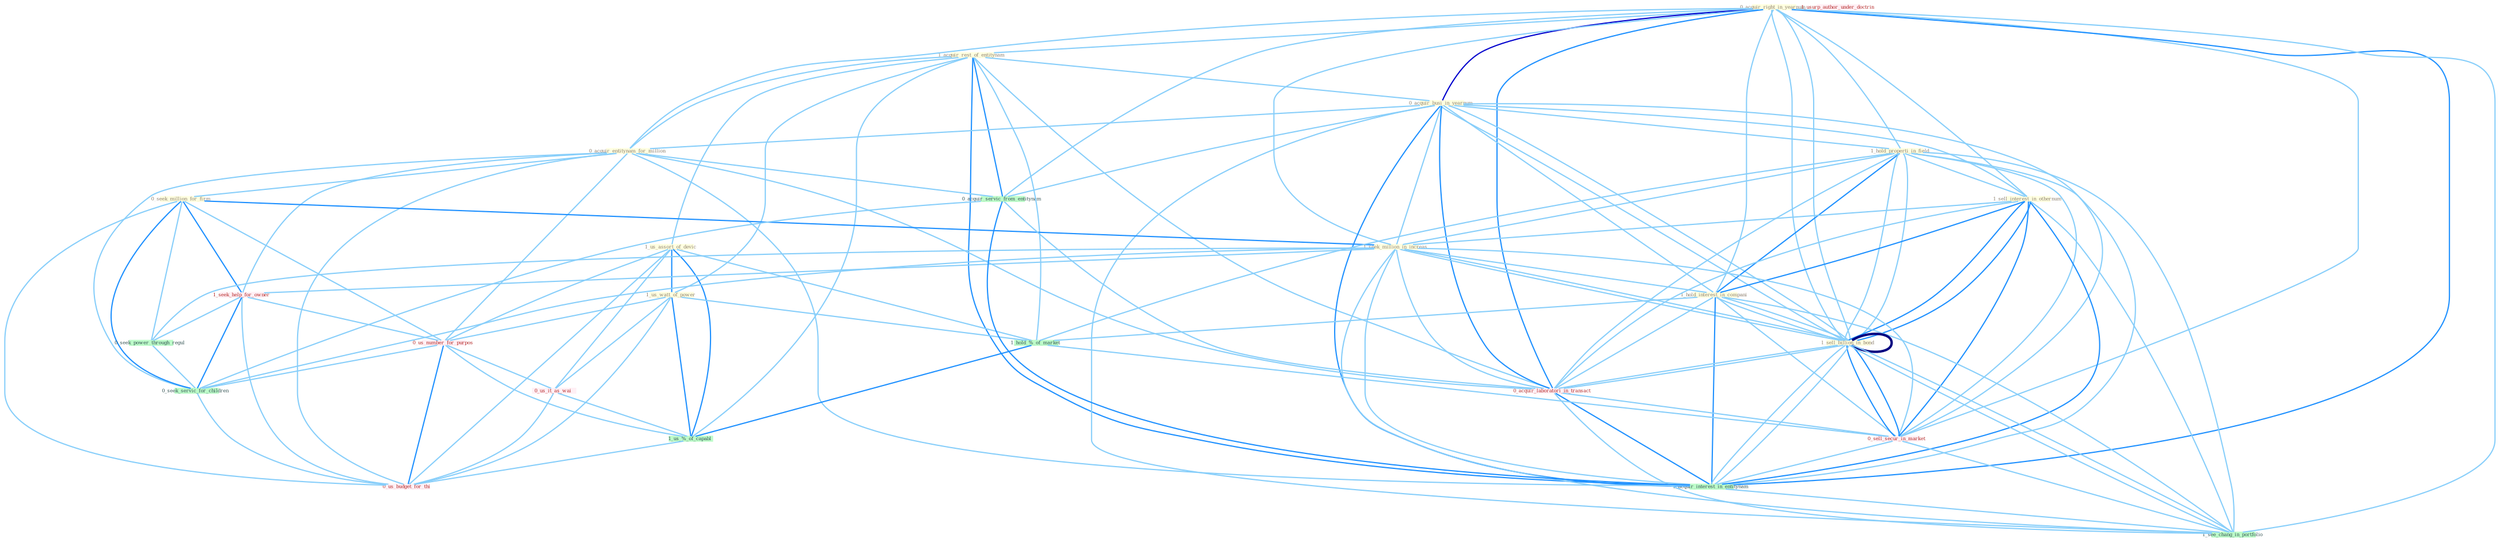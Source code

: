 Graph G{ 
    node
    [shape=polygon,style=filled,width=.5,height=.06,color="#BDFCC9",fixedsize=true,fontsize=4,
    fontcolor="#2f4f4f"];
    {node
    [color="#ffffe0", fontcolor="#8b7d6b"] "0_acquir_right_in_yearnum " "1_acquir_rest_of_entitynam " "1_us_assort_of_devic " "1_us_watt_of_power " "0_acquir_busi_in_yearnum " "0_acquir_entitynam_for_million " "0_seek_million_for_firm " "1_hold_properti_in_field " "1_sell_interest_in_othernum " "1_seek_million_in_increas " "1_hold_interest_in_compani " "1_sell_billion_in_bond "}
{node [color="#fff0f5", fontcolor="#b22222"] "1_seek_help_for_owner " "0_us_number_for_purpos " "0_acquir_laboratori_in_transact " "0_us_it_as_wai " "1_usurp_author_under_doctrin " "0_sell_secur_in_market " "0_us_budget_for_thi "}
edge [color="#B0E2FF"];

	"0_acquir_right_in_yearnum " -- "1_acquir_rest_of_entitynam " [w="1", color="#87cefa" ];
	"0_acquir_right_in_yearnum " -- "0_acquir_busi_in_yearnum " [w="3", color="#0000cd" , len=0.6];
	"0_acquir_right_in_yearnum " -- "0_acquir_entitynam_for_million " [w="1", color="#87cefa" ];
	"0_acquir_right_in_yearnum " -- "1_hold_properti_in_field " [w="1", color="#87cefa" ];
	"0_acquir_right_in_yearnum " -- "1_sell_interest_in_othernum " [w="1", color="#87cefa" ];
	"0_acquir_right_in_yearnum " -- "1_seek_million_in_increas " [w="1", color="#87cefa" ];
	"0_acquir_right_in_yearnum " -- "1_hold_interest_in_compani " [w="1", color="#87cefa" ];
	"0_acquir_right_in_yearnum " -- "1_sell_billion_in_bond " [w="1", color="#87cefa" ];
	"0_acquir_right_in_yearnum " -- "0_acquir_servic_from_entitynam " [w="1", color="#87cefa" ];
	"0_acquir_right_in_yearnum " -- "0_acquir_laboratori_in_transact " [w="2", color="#1e90ff" , len=0.8];
	"0_acquir_right_in_yearnum " -- "1_sell_billion_in_bond " [w="1", color="#87cefa" ];
	"0_acquir_right_in_yearnum " -- "0_sell_secur_in_market " [w="1", color="#87cefa" ];
	"0_acquir_right_in_yearnum " -- "1_acquir_interest_in_entitynam " [w="2", color="#1e90ff" , len=0.8];
	"0_acquir_right_in_yearnum " -- "1_see_chang_in_portfolio " [w="1", color="#87cefa" ];
	"1_acquir_rest_of_entitynam " -- "1_us_assort_of_devic " [w="1", color="#87cefa" ];
	"1_acquir_rest_of_entitynam " -- "1_us_watt_of_power " [w="1", color="#87cefa" ];
	"1_acquir_rest_of_entitynam " -- "0_acquir_busi_in_yearnum " [w="1", color="#87cefa" ];
	"1_acquir_rest_of_entitynam " -- "0_acquir_entitynam_for_million " [w="1", color="#87cefa" ];
	"1_acquir_rest_of_entitynam " -- "0_acquir_servic_from_entitynam " [w="2", color="#1e90ff" , len=0.8];
	"1_acquir_rest_of_entitynam " -- "1_hold_%_of_market " [w="1", color="#87cefa" ];
	"1_acquir_rest_of_entitynam " -- "0_acquir_laboratori_in_transact " [w="1", color="#87cefa" ];
	"1_acquir_rest_of_entitynam " -- "1_us_%_of_capabl " [w="1", color="#87cefa" ];
	"1_acquir_rest_of_entitynam " -- "1_acquir_interest_in_entitynam " [w="2", color="#1e90ff" , len=0.8];
	"1_us_assort_of_devic " -- "1_us_watt_of_power " [w="2", color="#1e90ff" , len=0.8];
	"1_us_assort_of_devic " -- "1_hold_%_of_market " [w="1", color="#87cefa" ];
	"1_us_assort_of_devic " -- "0_us_number_for_purpos " [w="1", color="#87cefa" ];
	"1_us_assort_of_devic " -- "0_us_it_as_wai " [w="1", color="#87cefa" ];
	"1_us_assort_of_devic " -- "1_us_%_of_capabl " [w="2", color="#1e90ff" , len=0.8];
	"1_us_assort_of_devic " -- "0_us_budget_for_thi " [w="1", color="#87cefa" ];
	"1_us_watt_of_power " -- "1_hold_%_of_market " [w="1", color="#87cefa" ];
	"1_us_watt_of_power " -- "0_us_number_for_purpos " [w="1", color="#87cefa" ];
	"1_us_watt_of_power " -- "0_us_it_as_wai " [w="1", color="#87cefa" ];
	"1_us_watt_of_power " -- "1_us_%_of_capabl " [w="2", color="#1e90ff" , len=0.8];
	"1_us_watt_of_power " -- "0_us_budget_for_thi " [w="1", color="#87cefa" ];
	"0_acquir_busi_in_yearnum " -- "0_acquir_entitynam_for_million " [w="1", color="#87cefa" ];
	"0_acquir_busi_in_yearnum " -- "1_hold_properti_in_field " [w="1", color="#87cefa" ];
	"0_acquir_busi_in_yearnum " -- "1_sell_interest_in_othernum " [w="1", color="#87cefa" ];
	"0_acquir_busi_in_yearnum " -- "1_seek_million_in_increas " [w="1", color="#87cefa" ];
	"0_acquir_busi_in_yearnum " -- "1_hold_interest_in_compani " [w="1", color="#87cefa" ];
	"0_acquir_busi_in_yearnum " -- "1_sell_billion_in_bond " [w="1", color="#87cefa" ];
	"0_acquir_busi_in_yearnum " -- "0_acquir_servic_from_entitynam " [w="1", color="#87cefa" ];
	"0_acquir_busi_in_yearnum " -- "0_acquir_laboratori_in_transact " [w="2", color="#1e90ff" , len=0.8];
	"0_acquir_busi_in_yearnum " -- "1_sell_billion_in_bond " [w="1", color="#87cefa" ];
	"0_acquir_busi_in_yearnum " -- "0_sell_secur_in_market " [w="1", color="#87cefa" ];
	"0_acquir_busi_in_yearnum " -- "1_acquir_interest_in_entitynam " [w="2", color="#1e90ff" , len=0.8];
	"0_acquir_busi_in_yearnum " -- "1_see_chang_in_portfolio " [w="1", color="#87cefa" ];
	"0_acquir_entitynam_for_million " -- "0_seek_million_for_firm " [w="1", color="#87cefa" ];
	"0_acquir_entitynam_for_million " -- "1_seek_help_for_owner " [w="1", color="#87cefa" ];
	"0_acquir_entitynam_for_million " -- "0_acquir_servic_from_entitynam " [w="1", color="#87cefa" ];
	"0_acquir_entitynam_for_million " -- "0_us_number_for_purpos " [w="1", color="#87cefa" ];
	"0_acquir_entitynam_for_million " -- "0_acquir_laboratori_in_transact " [w="1", color="#87cefa" ];
	"0_acquir_entitynam_for_million " -- "1_acquir_interest_in_entitynam " [w="1", color="#87cefa" ];
	"0_acquir_entitynam_for_million " -- "0_seek_servic_for_children " [w="1", color="#87cefa" ];
	"0_acquir_entitynam_for_million " -- "0_us_budget_for_thi " [w="1", color="#87cefa" ];
	"0_seek_million_for_firm " -- "1_seek_million_in_increas " [w="2", color="#1e90ff" , len=0.8];
	"0_seek_million_for_firm " -- "1_seek_help_for_owner " [w="2", color="#1e90ff" , len=0.8];
	"0_seek_million_for_firm " -- "0_seek_power_through_regul " [w="1", color="#87cefa" ];
	"0_seek_million_for_firm " -- "0_us_number_for_purpos " [w="1", color="#87cefa" ];
	"0_seek_million_for_firm " -- "0_seek_servic_for_children " [w="2", color="#1e90ff" , len=0.8];
	"0_seek_million_for_firm " -- "0_us_budget_for_thi " [w="1", color="#87cefa" ];
	"1_hold_properti_in_field " -- "1_sell_interest_in_othernum " [w="1", color="#87cefa" ];
	"1_hold_properti_in_field " -- "1_seek_million_in_increas " [w="1", color="#87cefa" ];
	"1_hold_properti_in_field " -- "1_hold_interest_in_compani " [w="2", color="#1e90ff" , len=0.8];
	"1_hold_properti_in_field " -- "1_sell_billion_in_bond " [w="1", color="#87cefa" ];
	"1_hold_properti_in_field " -- "1_hold_%_of_market " [w="1", color="#87cefa" ];
	"1_hold_properti_in_field " -- "0_acquir_laboratori_in_transact " [w="1", color="#87cefa" ];
	"1_hold_properti_in_field " -- "1_sell_billion_in_bond " [w="1", color="#87cefa" ];
	"1_hold_properti_in_field " -- "0_sell_secur_in_market " [w="1", color="#87cefa" ];
	"1_hold_properti_in_field " -- "1_acquir_interest_in_entitynam " [w="1", color="#87cefa" ];
	"1_hold_properti_in_field " -- "1_see_chang_in_portfolio " [w="1", color="#87cefa" ];
	"1_sell_interest_in_othernum " -- "1_seek_million_in_increas " [w="1", color="#87cefa" ];
	"1_sell_interest_in_othernum " -- "1_hold_interest_in_compani " [w="2", color="#1e90ff" , len=0.8];
	"1_sell_interest_in_othernum " -- "1_sell_billion_in_bond " [w="2", color="#1e90ff" , len=0.8];
	"1_sell_interest_in_othernum " -- "0_acquir_laboratori_in_transact " [w="1", color="#87cefa" ];
	"1_sell_interest_in_othernum " -- "1_sell_billion_in_bond " [w="2", color="#1e90ff" , len=0.8];
	"1_sell_interest_in_othernum " -- "0_sell_secur_in_market " [w="2", color="#1e90ff" , len=0.8];
	"1_sell_interest_in_othernum " -- "1_acquir_interest_in_entitynam " [w="2", color="#1e90ff" , len=0.8];
	"1_sell_interest_in_othernum " -- "1_see_chang_in_portfolio " [w="1", color="#87cefa" ];
	"1_seek_million_in_increas " -- "1_hold_interest_in_compani " [w="1", color="#87cefa" ];
	"1_seek_million_in_increas " -- "1_sell_billion_in_bond " [w="1", color="#87cefa" ];
	"1_seek_million_in_increas " -- "1_seek_help_for_owner " [w="1", color="#87cefa" ];
	"1_seek_million_in_increas " -- "0_seek_power_through_regul " [w="1", color="#87cefa" ];
	"1_seek_million_in_increas " -- "0_acquir_laboratori_in_transact " [w="1", color="#87cefa" ];
	"1_seek_million_in_increas " -- "1_sell_billion_in_bond " [w="1", color="#87cefa" ];
	"1_seek_million_in_increas " -- "0_sell_secur_in_market " [w="1", color="#87cefa" ];
	"1_seek_million_in_increas " -- "1_acquir_interest_in_entitynam " [w="1", color="#87cefa" ];
	"1_seek_million_in_increas " -- "0_seek_servic_for_children " [w="1", color="#87cefa" ];
	"1_seek_million_in_increas " -- "1_see_chang_in_portfolio " [w="1", color="#87cefa" ];
	"1_hold_interest_in_compani " -- "1_sell_billion_in_bond " [w="1", color="#87cefa" ];
	"1_hold_interest_in_compani " -- "1_hold_%_of_market " [w="1", color="#87cefa" ];
	"1_hold_interest_in_compani " -- "0_acquir_laboratori_in_transact " [w="1", color="#87cefa" ];
	"1_hold_interest_in_compani " -- "1_sell_billion_in_bond " [w="1", color="#87cefa" ];
	"1_hold_interest_in_compani " -- "0_sell_secur_in_market " [w="1", color="#87cefa" ];
	"1_hold_interest_in_compani " -- "1_acquir_interest_in_entitynam " [w="2", color="#1e90ff" , len=0.8];
	"1_hold_interest_in_compani " -- "1_see_chang_in_portfolio " [w="1", color="#87cefa" ];
	"1_sell_billion_in_bond " -- "0_acquir_laboratori_in_transact " [w="1", color="#87cefa" ];
	"1_sell_billion_in_bond " -- "1_sell_billion_in_bond " [w="4", style=bold, color="#000080", len=0.4];
	"1_sell_billion_in_bond " -- "0_sell_secur_in_market " [w="2", color="#1e90ff" , len=0.8];
	"1_sell_billion_in_bond " -- "1_acquir_interest_in_entitynam " [w="1", color="#87cefa" ];
	"1_sell_billion_in_bond " -- "1_see_chang_in_portfolio " [w="1", color="#87cefa" ];
	"1_seek_help_for_owner " -- "0_seek_power_through_regul " [w="1", color="#87cefa" ];
	"1_seek_help_for_owner " -- "0_us_number_for_purpos " [w="1", color="#87cefa" ];
	"1_seek_help_for_owner " -- "0_seek_servic_for_children " [w="2", color="#1e90ff" , len=0.8];
	"1_seek_help_for_owner " -- "0_us_budget_for_thi " [w="1", color="#87cefa" ];
	"0_acquir_servic_from_entitynam " -- "0_acquir_laboratori_in_transact " [w="1", color="#87cefa" ];
	"0_acquir_servic_from_entitynam " -- "1_acquir_interest_in_entitynam " [w="2", color="#1e90ff" , len=0.8];
	"0_acquir_servic_from_entitynam " -- "0_seek_servic_for_children " [w="1", color="#87cefa" ];
	"1_hold_%_of_market " -- "1_us_%_of_capabl " [w="2", color="#1e90ff" , len=0.8];
	"1_hold_%_of_market " -- "0_sell_secur_in_market " [w="1", color="#87cefa" ];
	"0_seek_power_through_regul " -- "0_seek_servic_for_children " [w="1", color="#87cefa" ];
	"0_us_number_for_purpos " -- "0_us_it_as_wai " [w="1", color="#87cefa" ];
	"0_us_number_for_purpos " -- "1_us_%_of_capabl " [w="1", color="#87cefa" ];
	"0_us_number_for_purpos " -- "0_seek_servic_for_children " [w="1", color="#87cefa" ];
	"0_us_number_for_purpos " -- "0_us_budget_for_thi " [w="2", color="#1e90ff" , len=0.8];
	"0_acquir_laboratori_in_transact " -- "1_sell_billion_in_bond " [w="1", color="#87cefa" ];
	"0_acquir_laboratori_in_transact " -- "0_sell_secur_in_market " [w="1", color="#87cefa" ];
	"0_acquir_laboratori_in_transact " -- "1_acquir_interest_in_entitynam " [w="2", color="#1e90ff" , len=0.8];
	"0_acquir_laboratori_in_transact " -- "1_see_chang_in_portfolio " [w="1", color="#87cefa" ];
	"1_sell_billion_in_bond " -- "0_sell_secur_in_market " [w="2", color="#1e90ff" , len=0.8];
	"1_sell_billion_in_bond " -- "1_acquir_interest_in_entitynam " [w="1", color="#87cefa" ];
	"1_sell_billion_in_bond " -- "1_see_chang_in_portfolio " [w="1", color="#87cefa" ];
	"0_us_it_as_wai " -- "1_us_%_of_capabl " [w="1", color="#87cefa" ];
	"0_us_it_as_wai " -- "0_us_budget_for_thi " [w="1", color="#87cefa" ];
	"1_us_%_of_capabl " -- "0_us_budget_for_thi " [w="1", color="#87cefa" ];
	"0_sell_secur_in_market " -- "1_acquir_interest_in_entitynam " [w="1", color="#87cefa" ];
	"0_sell_secur_in_market " -- "1_see_chang_in_portfolio " [w="1", color="#87cefa" ];
	"1_acquir_interest_in_entitynam " -- "1_see_chang_in_portfolio " [w="1", color="#87cefa" ];
	"0_seek_servic_for_children " -- "0_us_budget_for_thi " [w="1", color="#87cefa" ];
}